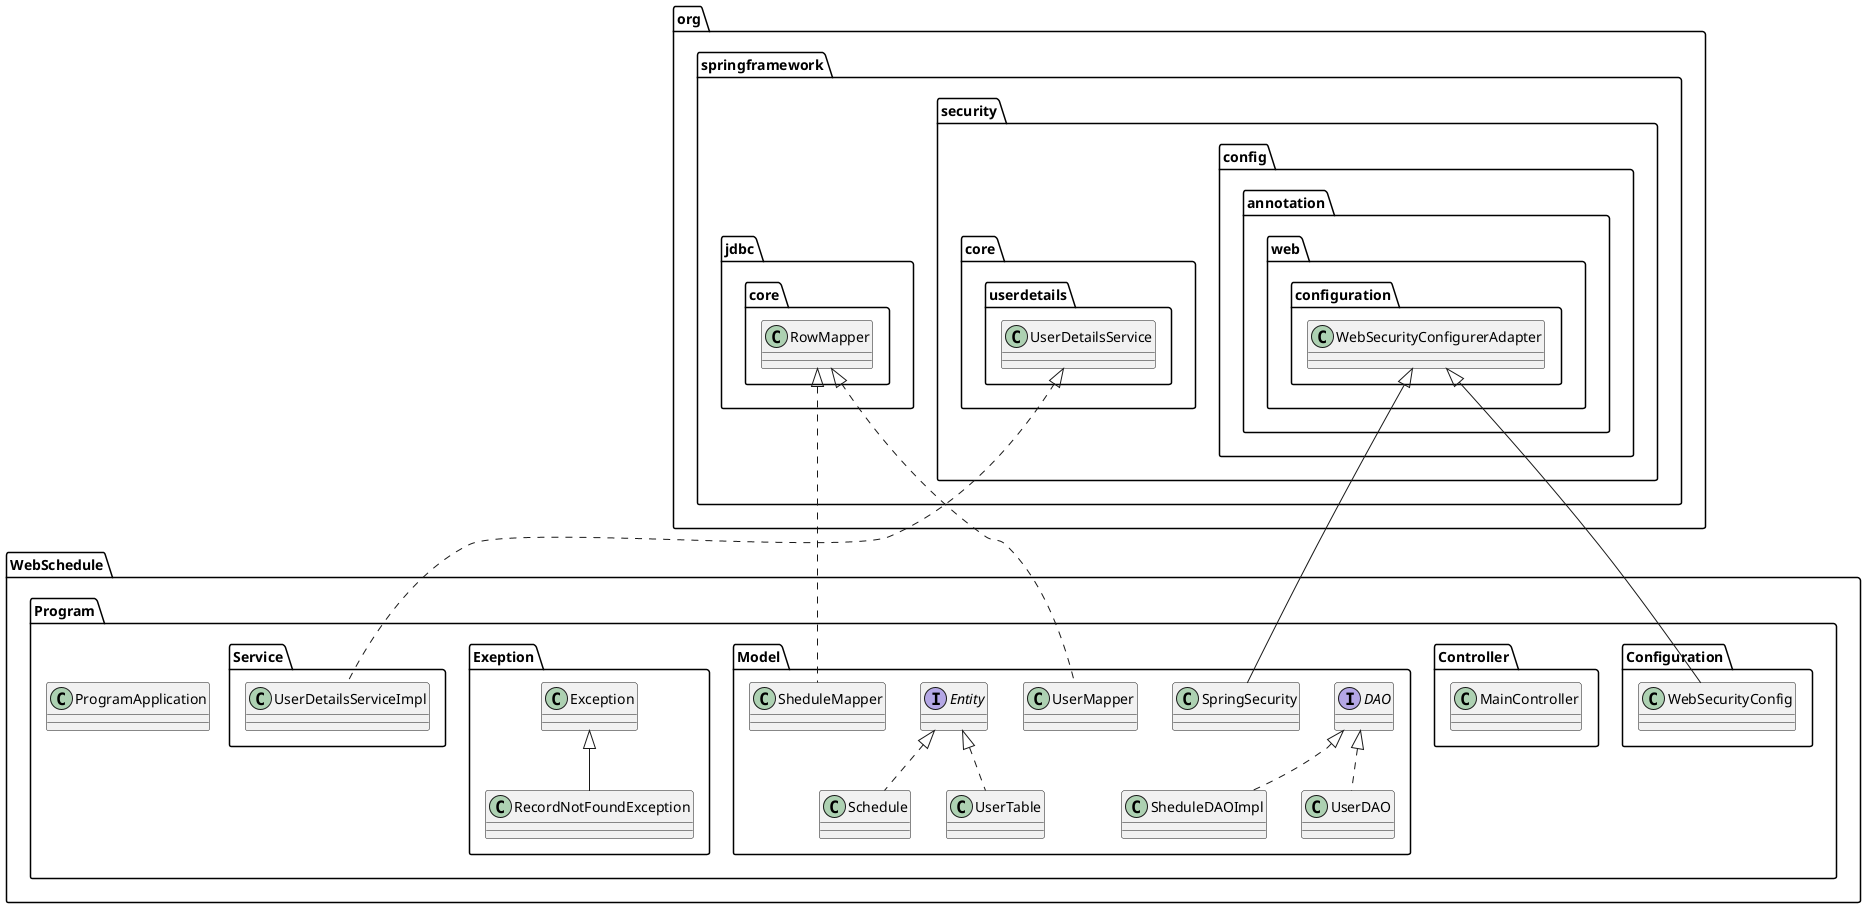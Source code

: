 @startuml
class WebSchedule.Program.Configuration.WebSecurityConfig {
}
class WebSchedule.Program.Controller.MainController {
}
interface WebSchedule.Program.Model.DAO {
}
class WebSchedule.Program.Exeption.RecordNotFoundException {
}
class WebSchedule.Program.Model.SpringSecurity {
}
class WebSchedule.Program.Service.UserDetailsServiceImpl {
}
class WebSchedule.Program.ProgramApplication {
}
class WebSchedule.Program.Model.SheduleDAOImpl {
}
class WebSchedule.Program.Model.Schedule {
}
class WebSchedule.Program.Model.UserMapper {
}
class WebSchedule.Program.Model.UserDAO {
}
interface WebSchedule.Program.Model.Entity {
}
class WebSchedule.Program.Model.SheduleMapper {
}
class WebSchedule.Program.Model.UserTable {
}


org.springframework.security.config.annotation.web.configuration.WebSecurityConfigurerAdapter <|-- WebSchedule.Program.Configuration.WebSecurityConfig
WebSchedule.Program.Exeption.Exception <|-- WebSchedule.Program.Exeption.RecordNotFoundException
org.springframework.security.config.annotation.web.configuration.WebSecurityConfigurerAdapter <|-- WebSchedule.Program.Model.SpringSecurity
org.springframework.security.core.userdetails.UserDetailsService <|.. WebSchedule.Program.Service.UserDetailsServiceImpl
WebSchedule.Program.Model.DAO <|.. WebSchedule.Program.Model.SheduleDAOImpl
WebSchedule.Program.Model.Entity <|.. WebSchedule.Program.Model.Schedule
org.springframework.jdbc.core.RowMapper <|.. WebSchedule.Program.Model.UserMapper
WebSchedule.Program.Model.DAO <|.. WebSchedule.Program.Model.UserDAO
org.springframework.jdbc.core.RowMapper <|.. WebSchedule.Program.Model.SheduleMapper
WebSchedule.Program.Model.Entity <|.. WebSchedule.Program.Model.UserTable
@enduml